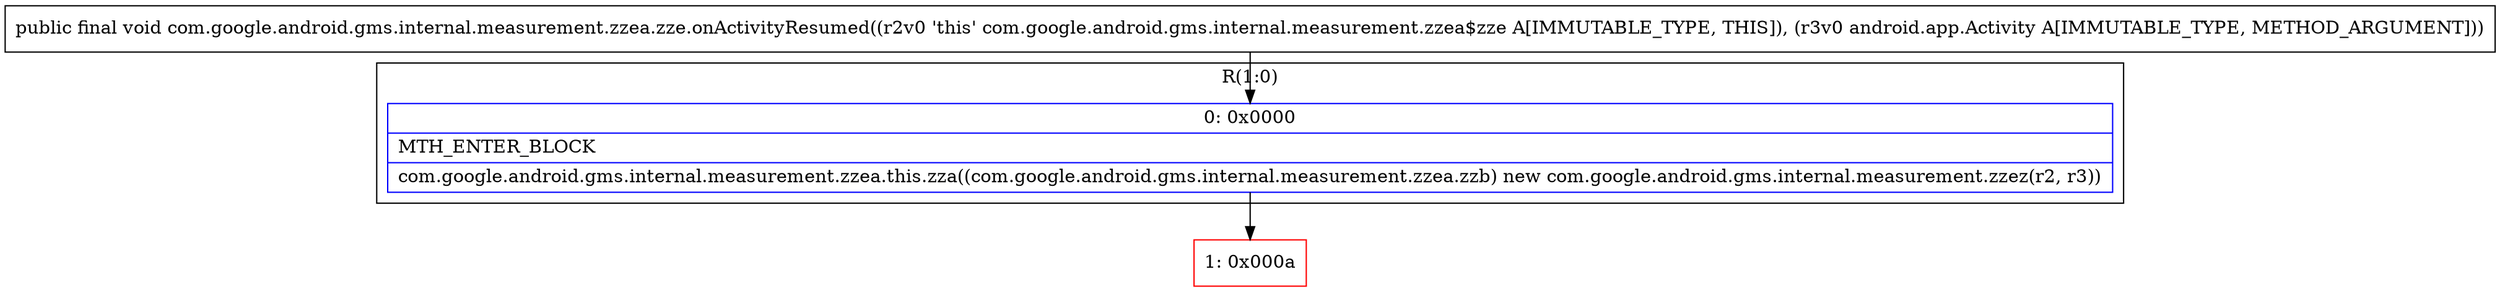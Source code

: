 digraph "CFG forcom.google.android.gms.internal.measurement.zzea.zze.onActivityResumed(Landroid\/app\/Activity;)V" {
subgraph cluster_Region_1284863461 {
label = "R(1:0)";
node [shape=record,color=blue];
Node_0 [shape=record,label="{0\:\ 0x0000|MTH_ENTER_BLOCK\l|com.google.android.gms.internal.measurement.zzea.this.zza((com.google.android.gms.internal.measurement.zzea.zzb) new com.google.android.gms.internal.measurement.zzez(r2, r3))\l}"];
}
Node_1 [shape=record,color=red,label="{1\:\ 0x000a}"];
MethodNode[shape=record,label="{public final void com.google.android.gms.internal.measurement.zzea.zze.onActivityResumed((r2v0 'this' com.google.android.gms.internal.measurement.zzea$zze A[IMMUTABLE_TYPE, THIS]), (r3v0 android.app.Activity A[IMMUTABLE_TYPE, METHOD_ARGUMENT])) }"];
MethodNode -> Node_0;
Node_0 -> Node_1;
}


